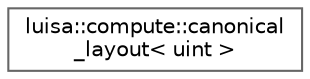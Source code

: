 digraph "类继承关系图"
{
 // LATEX_PDF_SIZE
  bgcolor="transparent";
  edge [fontname=Helvetica,fontsize=10,labelfontname=Helvetica,labelfontsize=10];
  node [fontname=Helvetica,fontsize=10,shape=box,height=0.2,width=0.4];
  rankdir="LR";
  Node0 [id="Node000000",label="luisa::compute::canonical\l_layout\< uint \>",height=0.2,width=0.4,color="grey40", fillcolor="white", style="filled",URL="$structluisa_1_1compute_1_1canonical__layout_3_01uint_01_4.html",tooltip=" "];
}

